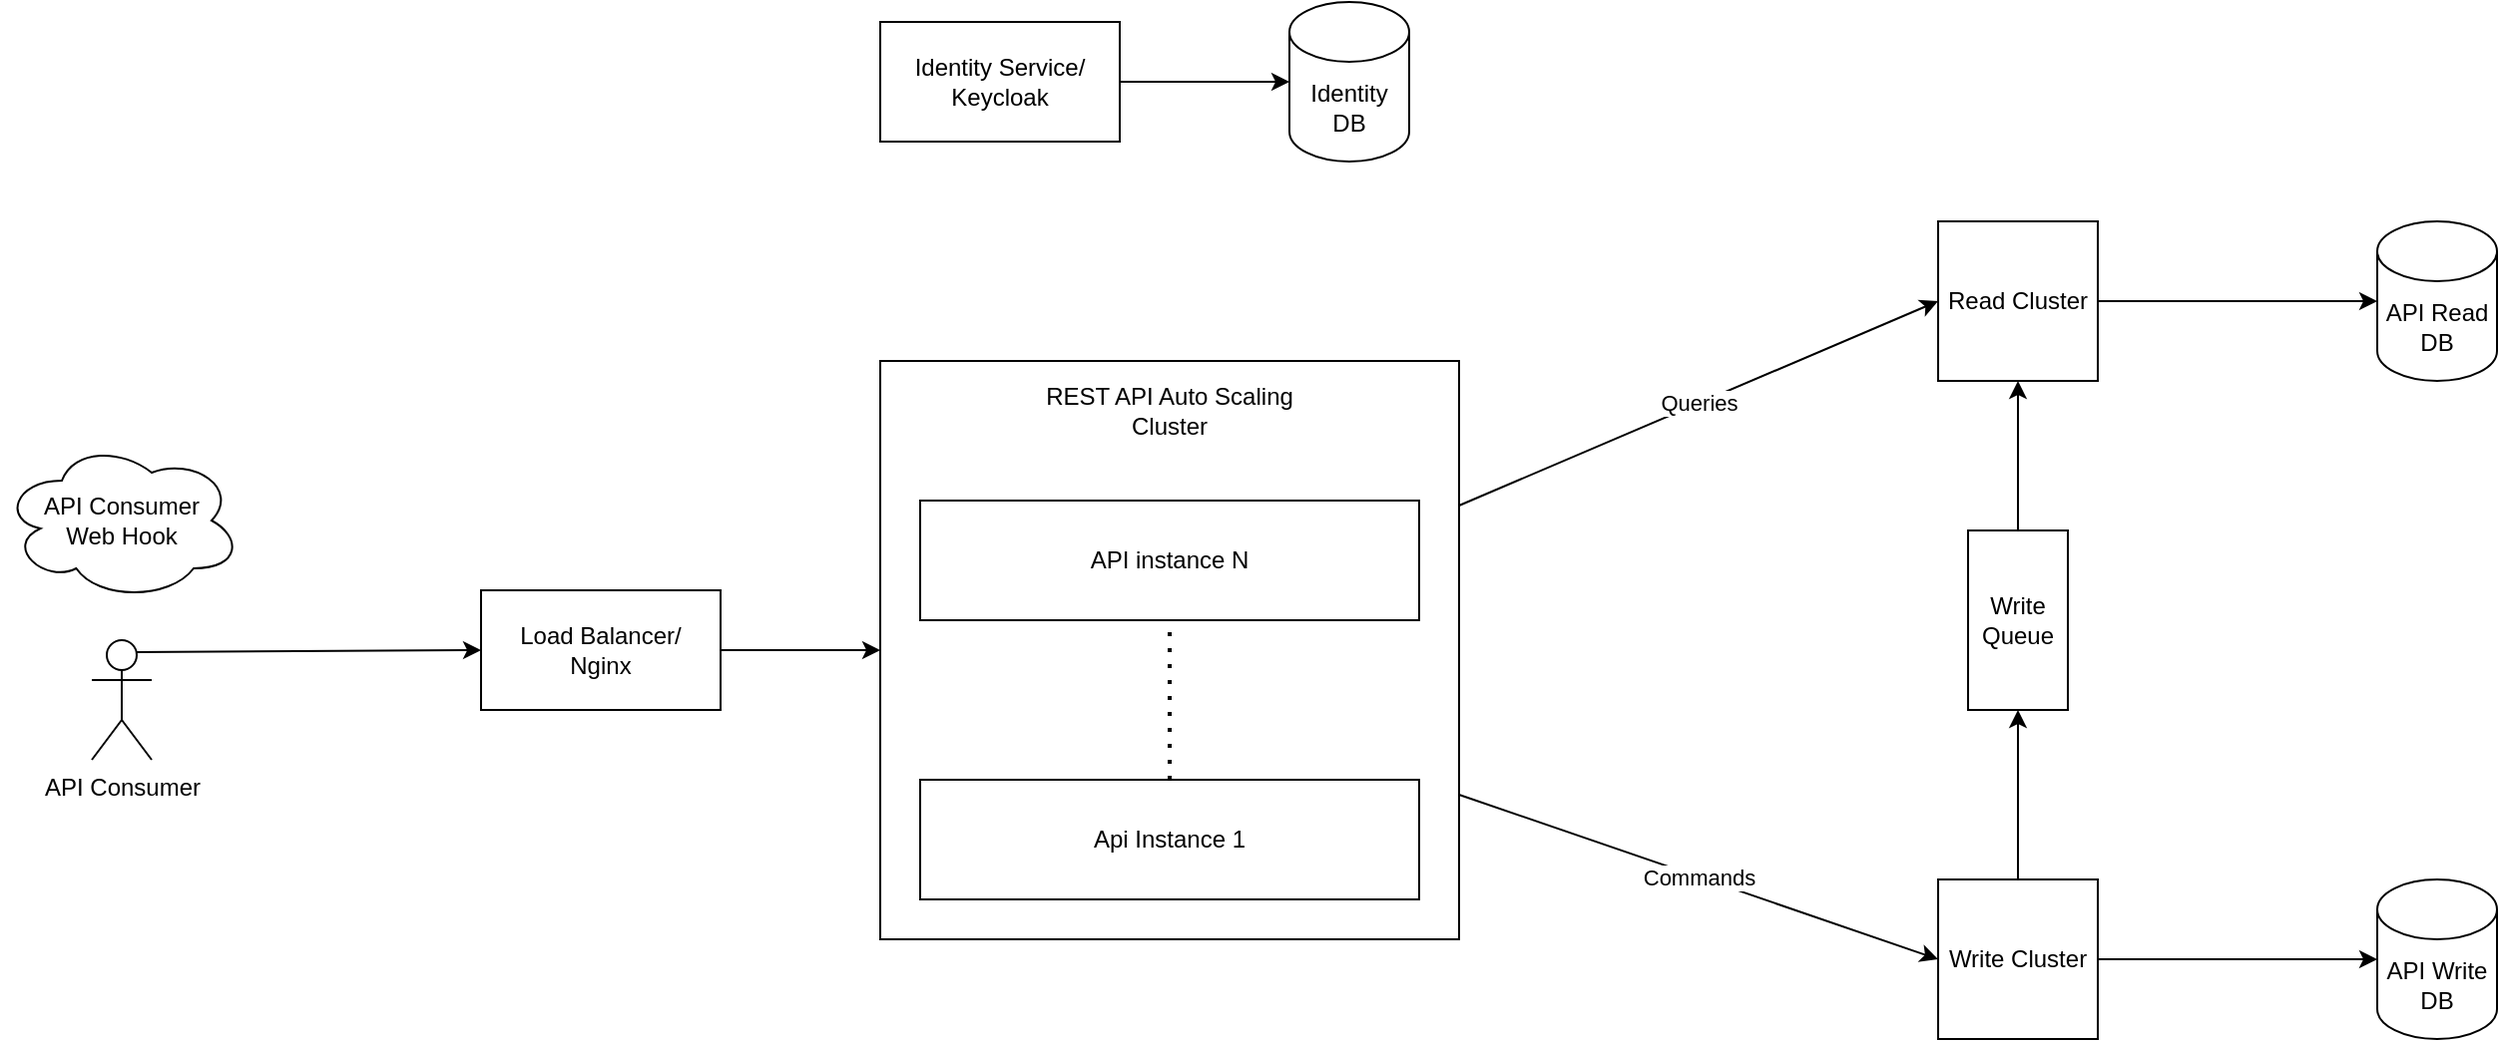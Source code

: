 <mxfile version="24.0.7" type="device">
  <diagram name="Page-1" id="nvfPJR2fTTYNl55ftpyJ">
    <mxGraphModel dx="2670" dy="1178" grid="1" gridSize="10" guides="1" tooltips="1" connect="1" arrows="1" fold="1" page="1" pageScale="1" pageWidth="850" pageHeight="1100" math="0" shadow="0">
      <root>
        <mxCell id="0" />
        <mxCell id="1" parent="0" />
        <mxCell id="_K9wLK13465feWVlu4bN-1" value="Identity DB" style="shape=cylinder3;whiteSpace=wrap;html=1;boundedLbl=1;backgroundOutline=1;size=15;" parent="1" vertex="1">
          <mxGeometry x="555" y="240" width="60" height="80" as="geometry" />
        </mxCell>
        <mxCell id="_K9wLK13465feWVlu4bN-2" value="API Write DB" style="shape=cylinder3;whiteSpace=wrap;html=1;boundedLbl=1;backgroundOutline=1;size=15;" parent="1" vertex="1">
          <mxGeometry x="1100" y="680" width="60" height="80" as="geometry" />
        </mxCell>
        <mxCell id="_K9wLK13465feWVlu4bN-5" value="" style="group" parent="1" vertex="1" connectable="0">
          <mxGeometry x="350" y="420" width="290" height="290" as="geometry" />
        </mxCell>
        <mxCell id="_K9wLK13465feWVlu4bN-3" value="" style="whiteSpace=wrap;html=1;aspect=fixed;" parent="_K9wLK13465feWVlu4bN-5" vertex="1">
          <mxGeometry width="290" height="290" as="geometry" />
        </mxCell>
        <mxCell id="_K9wLK13465feWVlu4bN-4" value="REST API Auto Scaling Cluster" style="text;html=1;align=center;verticalAlign=middle;whiteSpace=wrap;rounded=0;" parent="_K9wLK13465feWVlu4bN-5" vertex="1">
          <mxGeometry x="70" y="10" width="150" height="30" as="geometry" />
        </mxCell>
        <mxCell id="_K9wLK13465feWVlu4bN-13" value="Api Instance 1" style="rounded=0;whiteSpace=wrap;html=1;" parent="_K9wLK13465feWVlu4bN-5" vertex="1">
          <mxGeometry x="20" y="210" width="250" height="60" as="geometry" />
        </mxCell>
        <mxCell id="_K9wLK13465feWVlu4bN-14" value="API instance N" style="rounded=0;whiteSpace=wrap;html=1;" parent="_K9wLK13465feWVlu4bN-5" vertex="1">
          <mxGeometry x="20" y="70" width="250" height="60" as="geometry" />
        </mxCell>
        <mxCell id="_K9wLK13465feWVlu4bN-16" value="" style="endArrow=none;dashed=1;html=1;dashPattern=1 3;strokeWidth=2;rounded=0;exitX=0.5;exitY=0;exitDx=0;exitDy=0;entryX=0.5;entryY=1;entryDx=0;entryDy=0;" parent="_K9wLK13465feWVlu4bN-5" source="_K9wLK13465feWVlu4bN-13" target="_K9wLK13465feWVlu4bN-14" edge="1">
          <mxGeometry width="50" height="50" relative="1" as="geometry">
            <mxPoint x="170" y="30" as="sourcePoint" />
            <mxPoint x="90" y="130" as="targetPoint" />
          </mxGeometry>
        </mxCell>
        <mxCell id="_K9wLK13465feWVlu4bN-8" value="" style="group" parent="1" vertex="1" connectable="0">
          <mxGeometry x="-90" y="460" width="120" height="160" as="geometry" />
        </mxCell>
        <mxCell id="_K9wLK13465feWVlu4bN-6" value="API Consumer" style="shape=umlActor;verticalLabelPosition=bottom;verticalAlign=top;html=1;outlineConnect=0;" parent="_K9wLK13465feWVlu4bN-8" vertex="1">
          <mxGeometry x="45" y="100" width="30" height="60" as="geometry" />
        </mxCell>
        <mxCell id="_K9wLK13465feWVlu4bN-7" value="API Consumer&lt;div&gt;Web Hook&lt;/div&gt;" style="ellipse;shape=cloud;whiteSpace=wrap;html=1;" parent="_K9wLK13465feWVlu4bN-8" vertex="1">
          <mxGeometry width="120" height="80" as="geometry" />
        </mxCell>
        <mxCell id="_K9wLK13465feWVlu4bN-10" value="Identity Service/&lt;div&gt;Ke&lt;span style=&quot;background-color: initial;&quot;&gt;ycloak&lt;/span&gt;&lt;/div&gt;" style="rounded=0;whiteSpace=wrap;html=1;" parent="1" vertex="1">
          <mxGeometry x="350" y="250" width="120" height="60" as="geometry" />
        </mxCell>
        <mxCell id="_K9wLK13465feWVlu4bN-11" value="Load Balancer/&lt;div&gt;Nginx&lt;/div&gt;" style="rounded=0;whiteSpace=wrap;html=1;" parent="1" vertex="1">
          <mxGeometry x="150" y="535" width="120" height="60" as="geometry" />
        </mxCell>
        <mxCell id="_K9wLK13465feWVlu4bN-18" value="API Read DB" style="shape=cylinder3;whiteSpace=wrap;html=1;boundedLbl=1;backgroundOutline=1;size=15;" parent="1" vertex="1">
          <mxGeometry x="1100" y="350" width="60" height="80" as="geometry" />
        </mxCell>
        <mxCell id="_K9wLK13465feWVlu4bN-27" value="" style="endArrow=classic;html=1;rounded=0;exitX=1;exitY=0.5;exitDx=0;exitDy=0;entryX=0;entryY=0.5;entryDx=0;entryDy=0;entryPerimeter=0;" parent="1" source="_K9wLK13465feWVlu4bN-10" target="_K9wLK13465feWVlu4bN-1" edge="1">
          <mxGeometry width="50" height="50" relative="1" as="geometry">
            <mxPoint x="655" y="610" as="sourcePoint" />
            <mxPoint x="705" y="560" as="targetPoint" />
          </mxGeometry>
        </mxCell>
        <mxCell id="QySbnEyQ37EEFuSuqJAD-1" value="" style="endArrow=classic;html=1;rounded=0;exitX=0.75;exitY=0.1;exitDx=0;exitDy=0;exitPerimeter=0;entryX=0;entryY=0.5;entryDx=0;entryDy=0;" edge="1" parent="1" source="_K9wLK13465feWVlu4bN-6" target="_K9wLK13465feWVlu4bN-11">
          <mxGeometry width="50" height="50" relative="1" as="geometry">
            <mxPoint x="530" y="560" as="sourcePoint" />
            <mxPoint x="580" y="510" as="targetPoint" />
          </mxGeometry>
        </mxCell>
        <mxCell id="QySbnEyQ37EEFuSuqJAD-4" value="" style="endArrow=classic;html=1;rounded=0;exitX=1;exitY=0.5;exitDx=0;exitDy=0;entryX=0;entryY=0.5;entryDx=0;entryDy=0;" edge="1" parent="1" source="_K9wLK13465feWVlu4bN-11" target="_K9wLK13465feWVlu4bN-3">
          <mxGeometry width="50" height="50" relative="1" as="geometry">
            <mxPoint x="530" y="560" as="sourcePoint" />
            <mxPoint x="580" y="510" as="targetPoint" />
          </mxGeometry>
        </mxCell>
        <mxCell id="QySbnEyQ37EEFuSuqJAD-5" value="Write Queue" style="rounded=0;whiteSpace=wrap;html=1;" vertex="1" parent="1">
          <mxGeometry x="895" y="505" width="50" height="90" as="geometry" />
        </mxCell>
        <mxCell id="QySbnEyQ37EEFuSuqJAD-6" value="Read Cluster" style="whiteSpace=wrap;html=1;aspect=fixed;" vertex="1" parent="1">
          <mxGeometry x="880" y="350" width="80" height="80" as="geometry" />
        </mxCell>
        <mxCell id="QySbnEyQ37EEFuSuqJAD-9" style="edgeStyle=orthogonalEdgeStyle;rounded=0;orthogonalLoop=1;jettySize=auto;html=1;exitX=0.5;exitY=0;exitDx=0;exitDy=0;entryX=0.5;entryY=1;entryDx=0;entryDy=0;" edge="1" parent="1" source="QySbnEyQ37EEFuSuqJAD-7" target="QySbnEyQ37EEFuSuqJAD-5">
          <mxGeometry relative="1" as="geometry" />
        </mxCell>
        <mxCell id="QySbnEyQ37EEFuSuqJAD-7" value="Write Cluster" style="whiteSpace=wrap;html=1;aspect=fixed;" vertex="1" parent="1">
          <mxGeometry x="880" y="680" width="80" height="80" as="geometry" />
        </mxCell>
        <mxCell id="QySbnEyQ37EEFuSuqJAD-10" value="Queries" style="endArrow=classic;html=1;rounded=0;entryX=0;entryY=0.5;entryDx=0;entryDy=0;exitX=1;exitY=0.25;exitDx=0;exitDy=0;" edge="1" parent="1" source="_K9wLK13465feWVlu4bN-3" target="QySbnEyQ37EEFuSuqJAD-6">
          <mxGeometry width="50" height="50" relative="1" as="geometry">
            <mxPoint x="530" y="560" as="sourcePoint" />
            <mxPoint x="580" y="510" as="targetPoint" />
          </mxGeometry>
        </mxCell>
        <mxCell id="QySbnEyQ37EEFuSuqJAD-11" value="Commands" style="endArrow=classic;html=1;rounded=0;entryX=0;entryY=0.5;entryDx=0;entryDy=0;exitX=1;exitY=0.75;exitDx=0;exitDy=0;" edge="1" parent="1" source="_K9wLK13465feWVlu4bN-3" target="QySbnEyQ37EEFuSuqJAD-7">
          <mxGeometry width="50" height="50" relative="1" as="geometry">
            <mxPoint x="530" y="560" as="sourcePoint" />
            <mxPoint x="580" y="510" as="targetPoint" />
          </mxGeometry>
        </mxCell>
        <mxCell id="QySbnEyQ37EEFuSuqJAD-12" value="" style="endArrow=classic;html=1;rounded=0;entryX=0;entryY=0.5;entryDx=0;entryDy=0;entryPerimeter=0;exitX=1;exitY=0.5;exitDx=0;exitDy=0;" edge="1" parent="1" source="QySbnEyQ37EEFuSuqJAD-7" target="_K9wLK13465feWVlu4bN-2">
          <mxGeometry width="50" height="50" relative="1" as="geometry">
            <mxPoint x="530" y="560" as="sourcePoint" />
            <mxPoint x="580" y="510" as="targetPoint" />
          </mxGeometry>
        </mxCell>
        <mxCell id="QySbnEyQ37EEFuSuqJAD-13" value="" style="endArrow=classic;html=1;rounded=0;entryX=0.5;entryY=1;entryDx=0;entryDy=0;exitX=0.5;exitY=0;exitDx=0;exitDy=0;" edge="1" parent="1" source="QySbnEyQ37EEFuSuqJAD-5" target="QySbnEyQ37EEFuSuqJAD-6">
          <mxGeometry width="50" height="50" relative="1" as="geometry">
            <mxPoint x="530" y="560" as="sourcePoint" />
            <mxPoint x="580" y="510" as="targetPoint" />
          </mxGeometry>
        </mxCell>
        <mxCell id="QySbnEyQ37EEFuSuqJAD-14" value="" style="endArrow=classic;html=1;rounded=0;entryX=0;entryY=0.5;entryDx=0;entryDy=0;entryPerimeter=0;exitX=1;exitY=0.5;exitDx=0;exitDy=0;" edge="1" parent="1" source="QySbnEyQ37EEFuSuqJAD-6" target="_K9wLK13465feWVlu4bN-18">
          <mxGeometry width="50" height="50" relative="1" as="geometry">
            <mxPoint x="530" y="560" as="sourcePoint" />
            <mxPoint x="580" y="510" as="targetPoint" />
          </mxGeometry>
        </mxCell>
      </root>
    </mxGraphModel>
  </diagram>
</mxfile>
